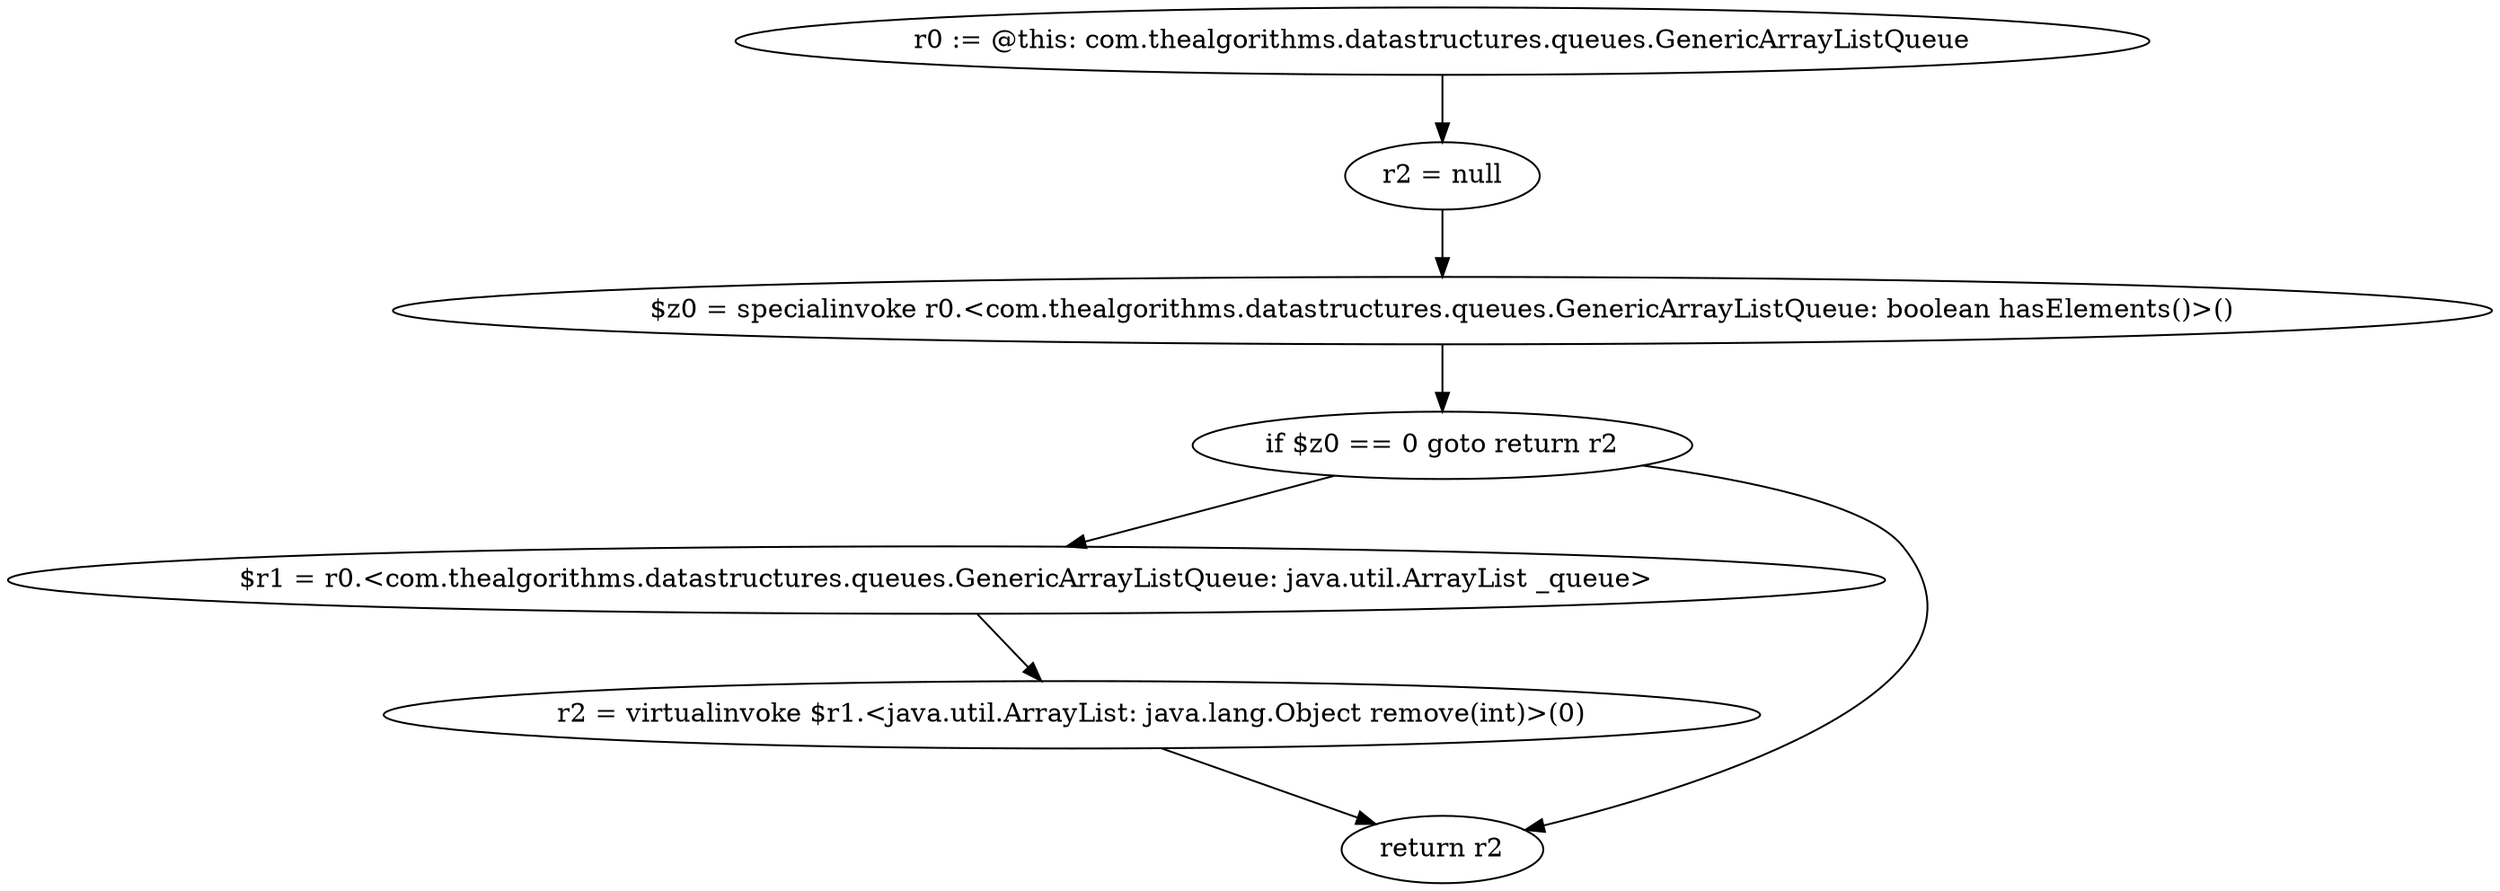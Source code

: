 digraph "unitGraph" {
    "r0 := @this: com.thealgorithms.datastructures.queues.GenericArrayListQueue"
    "r2 = null"
    "$z0 = specialinvoke r0.<com.thealgorithms.datastructures.queues.GenericArrayListQueue: boolean hasElements()>()"
    "if $z0 == 0 goto return r2"
    "$r1 = r0.<com.thealgorithms.datastructures.queues.GenericArrayListQueue: java.util.ArrayList _queue>"
    "r2 = virtualinvoke $r1.<java.util.ArrayList: java.lang.Object remove(int)>(0)"
    "return r2"
    "r0 := @this: com.thealgorithms.datastructures.queues.GenericArrayListQueue"->"r2 = null";
    "r2 = null"->"$z0 = specialinvoke r0.<com.thealgorithms.datastructures.queues.GenericArrayListQueue: boolean hasElements()>()";
    "$z0 = specialinvoke r0.<com.thealgorithms.datastructures.queues.GenericArrayListQueue: boolean hasElements()>()"->"if $z0 == 0 goto return r2";
    "if $z0 == 0 goto return r2"->"$r1 = r0.<com.thealgorithms.datastructures.queues.GenericArrayListQueue: java.util.ArrayList _queue>";
    "if $z0 == 0 goto return r2"->"return r2";
    "$r1 = r0.<com.thealgorithms.datastructures.queues.GenericArrayListQueue: java.util.ArrayList _queue>"->"r2 = virtualinvoke $r1.<java.util.ArrayList: java.lang.Object remove(int)>(0)";
    "r2 = virtualinvoke $r1.<java.util.ArrayList: java.lang.Object remove(int)>(0)"->"return r2";
}
